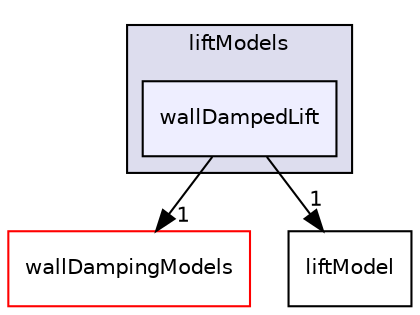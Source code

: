 digraph "wallDampedLift" {
  bgcolor=transparent;
  compound=true
  node [ fontsize="10", fontname="Helvetica"];
  edge [ labelfontsize="10", labelfontname="Helvetica"];
  subgraph clusterdir_9ef57d7ea63aa964b2b216d2f1462035 {
    graph [ bgcolor="#ddddee", pencolor="black", label="liftModels" fontname="Helvetica", fontsize="10", URL="dir_9ef57d7ea63aa964b2b216d2f1462035.html"]
  dir_4973ef30a1450d77e57497887341b6d1 [shape=box, label="wallDampedLift", style="filled", fillcolor="#eeeeff", pencolor="black", URL="dir_4973ef30a1450d77e57497887341b6d1.html"];
  }
  dir_6c6a5dff9952f963c677507000142762 [shape=box label="wallDampingModels" color="red" URL="dir_6c6a5dff9952f963c677507000142762.html"];
  dir_d58027bd0287182b59a4669c44a2f50c [shape=box label="liftModel" URL="dir_d58027bd0287182b59a4669c44a2f50c.html"];
  dir_4973ef30a1450d77e57497887341b6d1->dir_6c6a5dff9952f963c677507000142762 [headlabel="1", labeldistance=1.5 headhref="dir_000211_000056.html"];
  dir_4973ef30a1450d77e57497887341b6d1->dir_d58027bd0287182b59a4669c44a2f50c [headlabel="1", labeldistance=1.5 headhref="dir_000211_000120.html"];
}

